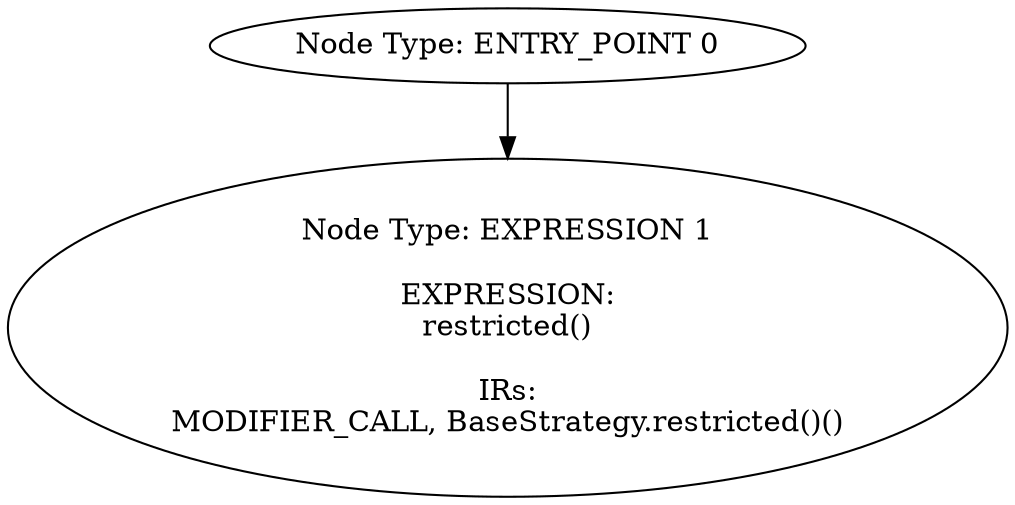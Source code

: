 digraph{
0[label="Node Type: ENTRY_POINT 0
"];
0->1;
1[label="Node Type: EXPRESSION 1

EXPRESSION:
restricted()

IRs:
MODIFIER_CALL, BaseStrategy.restricted()()"];
}
